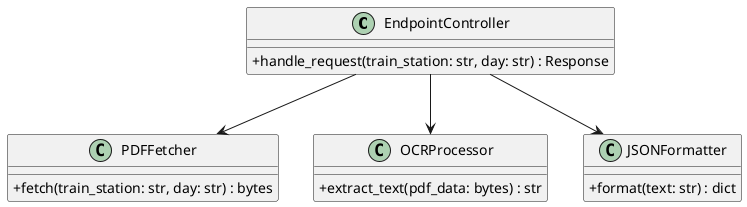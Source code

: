 @startuml
skinparam classAttributeIconSize 0

class EndpointController {
    + handle_request(train_station: str, day: str) : Response
}

class PDFFetcher {
    + fetch(train_station: str, day: str) : bytes
}

class OCRProcessor {
    + extract_text(pdf_data: bytes) : str
}

class JSONFormatter {
    + format(text: str) : dict
}

EndpointController --> PDFFetcher
EndpointController --> OCRProcessor
EndpointController --> JSONFormatter
@enduml
